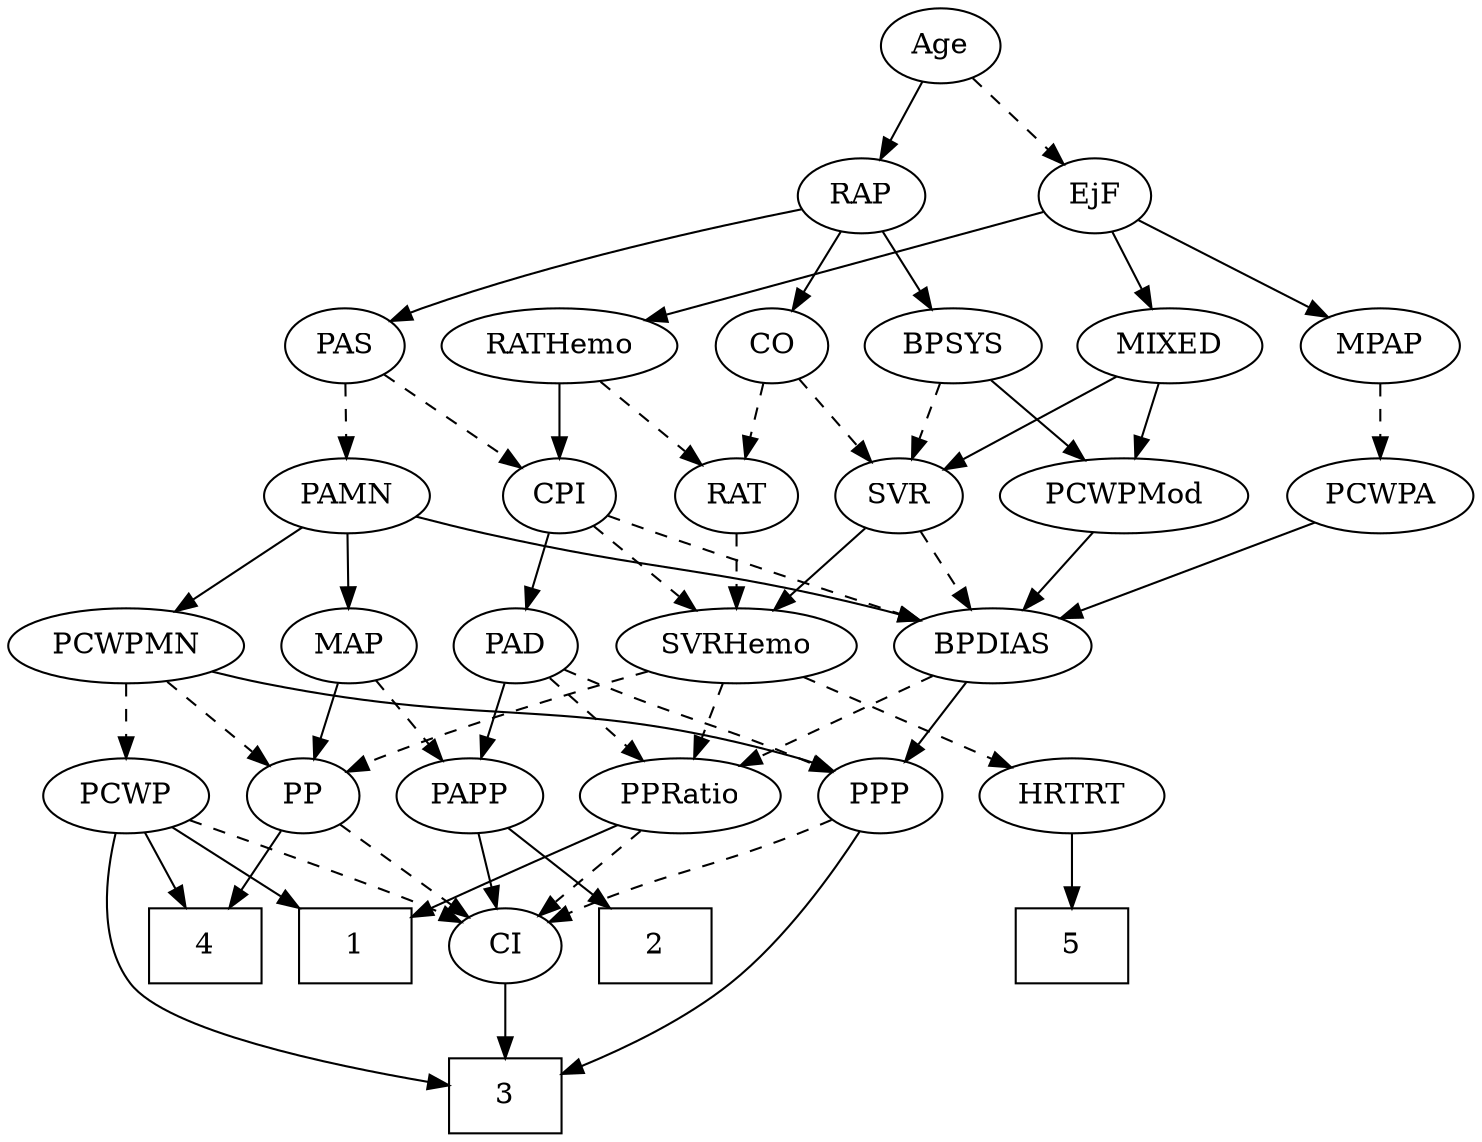 strict digraph {
	graph [bb="0,0,647.64,540"];
	node [label="\N"];
	1	[height=0.5,
		pos="156.05,90",
		shape=box,
		width=0.75];
	2	[height=0.5,
		pos="300.05,90",
		shape=box,
		width=0.75];
	3	[height=0.5,
		pos="228.05,18",
		shape=box,
		width=0.75];
	4	[height=0.5,
		pos="84.046,90",
		shape=box,
		width=0.75];
	5	[height=0.5,
		pos="466.05,90",
		shape=box,
		width=0.75];
	Age	[height=0.5,
		pos="412.05,522",
		width=0.75];
	EjF	[height=0.5,
		pos="481.05,450",
		width=0.75];
	Age -> EjF	[pos="e,466.77,465.49 426.34,506.5 435.96,496.73 448.82,483.69 459.66,472.7",
		style=dashed];
	RAP	[height=0.5,
		pos="376.05,450",
		width=0.77632];
	Age -> RAP	[pos="e,384.6,467.63 403.7,504.76 399.4,496.4 394.05,486.02 389.21,476.61",
		style=solid];
	MIXED	[height=0.5,
		pos="514.05,378",
		width=1.1193];
	EjF -> MIXED	[pos="e,506.05,395.96 488.87,432.41 492.71,424.25 497.44,414.22 501.76,405.07",
		style=solid];
	MPAP	[height=0.5,
		pos="607.05,378",
		width=0.97491];
	EjF -> MPAP	[pos="e,583.86,391.88 501.29,437.75 521.19,426.7 551.86,409.66 575.06,396.77",
		style=solid];
	RATHemo	[height=0.5,
		pos="241.05,378",
		width=1.3721];
	EjF -> RATHemo	[pos="e,278.17,389.89 456.61,441.9 421.67,431.74 355.43,412.47 299.05,396 295.46,394.95 291.75,393.87 288.02,392.78",
		style=solid];
	BPSYS	[height=0.5,
		pos="418.05,378",
		width=1.0471];
	RAP -> BPSYS	[pos="e,408.07,395.63 385.79,432.76 390.86,424.32 397.17,413.8 402.86,404.31",
		style=solid];
	CO	[height=0.5,
		pos="335.05,378",
		width=0.75];
	RAP -> CO	[pos="e,344.5,395.15 366.54,432.76 361.52,424.19 355.25,413.49 349.63,403.9",
		style=solid];
	PAS	[height=0.5,
		pos="147.05,378",
		width=0.75];
	RAP -> PAS	[pos="e,168.1,389.69 350,443.36 312.49,434.9 241.37,417.6 183.05,396 181.2,395.32 179.32,394.57 177.43,393.79",
		style=solid];
	SVR	[height=0.5,
		pos="396.05,306",
		width=0.77632];
	MIXED -> SVR	[pos="e,416.17,318.94 490.73,363.17 471.86,351.98 445.19,336.15 424.96,324.15",
		style=solid];
	PCWPMod	[height=0.5,
		pos="494.05,306",
		width=1.4443];
	MIXED -> PCWPMod	[pos="e,498.98,324.28 509.2,360.05 506.98,352.26 504.28,342.82 501.78,334.08",
		style=solid];
	PCWPA	[height=0.5,
		pos="606.05,306",
		width=1.1555];
	MPAP -> PCWPA	[pos="e,606.29,324.1 606.8,359.7 606.69,351.98 606.56,342.71 606.43,334.11",
		style=dashed];
	BPSYS -> SVR	[pos="e,401.32,323.79 412.72,360.05 410.21,352.06 407.15,342.33 404.34,333.4",
		style=dashed];
	BPSYS -> PCWPMod	[pos="e,476.53,323.13 434.54,361.81 444.61,352.53 457.69,340.48 469.02,330.05",
		style=solid];
	PAD	[height=0.5,
		pos="226.05,234",
		width=0.79437];
	PPP	[height=0.5,
		pos="381.05,162",
		width=0.75];
	PAD -> PPP	[pos="e,359.76,173.15 248.95,222.74 253.93,220.52 259.16,218.18 264.05,216 300.03,199.96 309.23,196.41 345.05,180 346.84,179.18 348.67,\
178.33 350.53,177.47",
		style=dashed];
	PPRatio	[height=0.5,
		pos="296.05,162",
		width=1.1013];
	PAD -> PPRatio	[pos="e,280.25,178.8 240.89,218.15 250.19,208.85 262.37,196.67 272.92,186.12",
		style=dashed];
	PAPP	[height=0.5,
		pos="207.05,162",
		width=0.88464];
	PAD -> PAPP	[pos="e,211.73,180.28 221.45,216.05 219.33,208.26 216.77,198.82 214.4,190.08",
		style=solid];
	RAT	[height=0.5,
		pos="323.05,306",
		width=0.75827];
	CO -> RAT	[pos="e,326.01,324.28 332.14,360.05 330.82,352.35 329.22,343.03 327.74,334.36",
		style=dashed];
	CO -> SVR	[pos="e,382.71,322.31 347.98,362.15 356.12,352.82 366.79,340.57 376.01,330",
		style=dashed];
	PAMN	[height=0.5,
		pos="148.05,306",
		width=1.011];
	PAS -> PAMN	[pos="e,147.8,324.1 147.29,359.7 147.4,351.98 147.54,342.71 147.66,334.11",
		style=dashed];
	CPI	[height=0.5,
		pos="241.05,306",
		width=0.75];
	PAS -> CPI	[pos="e,223.76,319.87 164.73,363.83 179,353.21 199.27,338.11 215.33,326.15",
		style=dashed];
	PCWPMN	[height=0.5,
		pos="50.046,234",
		width=1.3902];
	PAMN -> PCWPMN	[pos="e,71.548,250.36 128.21,290.83 114.34,280.92 95.561,267.51 79.886,256.31",
		style=solid];
	BPDIAS	[height=0.5,
		pos="433.05,234",
		width=1.1735];
	PAMN -> BPDIAS	[pos="e,401.67,246.12 177.79,295.58 186.52,292.97 196.13,290.23 205.05,288 282.92,268.51 304.49,272.73 382.05,252 385.25,251.14 388.54,\
250.2 391.84,249.21",
		style=solid];
	MAP	[height=0.5,
		pos="149.05,234",
		width=0.84854];
	PAMN -> MAP	[pos="e,148.8,252.1 148.29,287.7 148.4,279.98 148.54,270.71 148.66,262.11",
		style=solid];
	RATHemo -> CPI	[pos="e,241.05,324.1 241.05,359.7 241.05,351.98 241.05,342.71 241.05,334.11",
		style=solid];
	RATHemo -> RAT	[pos="e,307,320.7 259.65,361.12 271.36,351.12 286.58,338.13 299.17,327.38",
		style=dashed];
	CPI -> PAD	[pos="e,229.75,252.28 237.41,288.05 235.74,280.26 233.72,270.82 231.85,262.08",
		style=solid];
	SVRHemo	[height=0.5,
		pos="323.05,234",
		width=1.3902];
	CPI -> SVRHemo	[pos="e,304.59,250.76 257.25,291.17 268.53,281.54 283.84,268.47 296.84,257.37",
		style=dashed];
	CPI -> BPDIAS	[pos="e,401.98,246.22 264.44,296.33 271.68,293.65 279.69,290.69 287.05,288 322.65,274.96 363.18,260.26 392.5,249.65",
		style=dashed];
	RAT -> SVRHemo	[pos="e,323.05,252.1 323.05,287.7 323.05,279.98 323.05,270.71 323.05,262.11",
		style=dashed];
	SVR -> SVRHemo	[pos="e,339.94,251.2 380.92,290.5 371.22,281.19 358.4,268.9 347.29,258.25",
		style=solid];
	SVR -> BPDIAS	[pos="e,424.25,251.63 404.63,288.76 409.05,280.4 414.54,270.02 419.51,260.61",
		style=dashed];
	PCWPMod -> BPDIAS	[pos="e,447.4,251.47 479.59,288.41 471.99,279.69 462.54,268.85 454.14,259.21",
		style=solid];
	PCWPA -> BPDIAS	[pos="e,462.54,246.93 576.7,293.13 547.87,281.46 503.71,263.59 471.96,250.75",
		style=solid];
	PP	[height=0.5,
		pos="130.05,162",
		width=0.75];
	PCWPMN -> PP	[pos="e,114.39,176.7 68.199,217.12 79.619,207.12 94.468,194.13 106.75,183.38",
		style=dashed];
	PCWPMN -> PPP	[pos="e,360.51,173.94 86.681,221.65 94.043,219.59 101.76,217.6 109.05,216 212.68,193.26 243.57,210.98 345.05,180 346.98,179.41 348.94,\
178.73 350.9,178",
		style=solid];
	PCWP	[height=0.5,
		pos="50.046,162",
		width=0.97491];
	PCWPMN -> PCWP	[pos="e,50.046,180.1 50.046,215.7 50.046,207.98 50.046,198.71 50.046,190.11",
		style=dashed];
	SVRHemo -> PP	[pos="e,151.19,173.48 285.81,221.77 253.72,211.77 206.33,196.25 166.05,180 164.22,179.26 162.35,178.48 160.48,177.67",
		style=dashed];
	SVRHemo -> PPRatio	[pos="e,302.52,179.79 316.51,216.05 313.43,208.06 309.67,198.33 306.23,189.4",
		style=dashed];
	HRTRT	[height=0.5,
		pos="466.05,162",
		width=1.1013];
	SVRHemo -> HRTRT	[pos="e,439.91,175.79 351.64,219 374.38,207.87 406.3,192.25 430.65,180.33",
		style=dashed];
	BPDIAS -> PPP	[pos="e,392.57,178.51 420.72,216.41 414.13,207.53 405.89,196.44 398.63,186.67",
		style=solid];
	BPDIAS -> PPRatio	[pos="e,321.58,176.04 406.95,219.67 385.3,208.6 354.31,192.77 330.6,180.65",
		style=dashed];
	MAP -> PP	[pos="e,134.6,179.79 144.45,216.05 142.3,208.14 139.69,198.54 137.29,189.69",
		style=solid];
	MAP -> PAPP	[pos="e,194.21,178.49 161.92,217.46 169.5,208.31 179.24,196.55 187.73,186.31",
		style=dashed];
	PP -> 4	[pos="e,95.409,108.29 119.61,145.12 114.09,136.72 107.17,126.2 100.91,116.67",
		style=solid];
	CI	[height=0.5,
		pos="228.05,90",
		width=0.75];
	PP -> CI	[pos="e,210.18,103.76 148.02,148.16 163.08,137.41 184.78,121.91 201.78,109.76",
		style=dashed];
	PPP -> 3	[pos="e,255.39,26.927 376.2,144.28 369.8,124.77 356.86,92.567 336.05,72 316.25,52.434 287.79,38.876 265.06,30.373",
		style=solid];
	PPP -> CI	[pos="e,249.33,101.15 359.76,150.85 354.93,148.58 349.82,146.19 345.05,144 309.23,127.59 299.86,124.41 264.05,108 262.25,107.18 260.42,\
106.33 258.56,105.47",
		style=dashed];
	PPRatio -> 1	[pos="e,183.48,104.71 270.37,148.16 248.53,137.24 216.91,121.43 192.46,109.21",
		style=solid];
	PPRatio -> CI	[pos="e,242.48,105.86 280.62,145.12 271.41,135.64 259.58,123.46 249.48,113.06",
		style=dashed];
	PCWP -> 1	[pos="e,130.15,108.1 70.735,147.34 85.204,137.78 104.87,124.8 121.67,113.7",
		style=solid];
	PCWP -> 3	[pos="e,200.94,22.983 43.986,144.05 38.215,124.62 32.493,92.792 48.046,72 65.179,49.094 143.51,32.674 191.02,24.62",
		style=solid];
	PCWP -> 4	[pos="e,75.571,108.45 58.103,144.41 62.009,136.37 66.796,126.51 71.189,117.47",
		style=solid];
	PCWP -> CI	[pos="e,206.87,101.39 77.48,150.32 82.961,148.21 88.681,146.02 94.046,144 137.47,127.64 149.25,125.92 192.05,108 193.86,107.24 195.72,\
106.44 197.59,105.61",
		style=dashed];
	CI -> 3	[pos="e,228.05,36.104 228.05,71.697 228.05,63.983 228.05,54.712 228.05,46.112",
		style=solid];
	PAPP -> 2	[pos="e,277.43,108.02 225.42,147.17 237.9,137.78 254.71,125.13 269.21,114.21",
		style=solid];
	PAPP -> CI	[pos="e,223.01,107.79 212.13,144.05 214.53,136.06 217.45,126.33 220.13,117.4",
		style=solid];
	HRTRT -> 5	[pos="e,466.05,108.1 466.05,143.7 466.05,135.98 466.05,126.71 466.05,118.11",
		style=solid];
}
